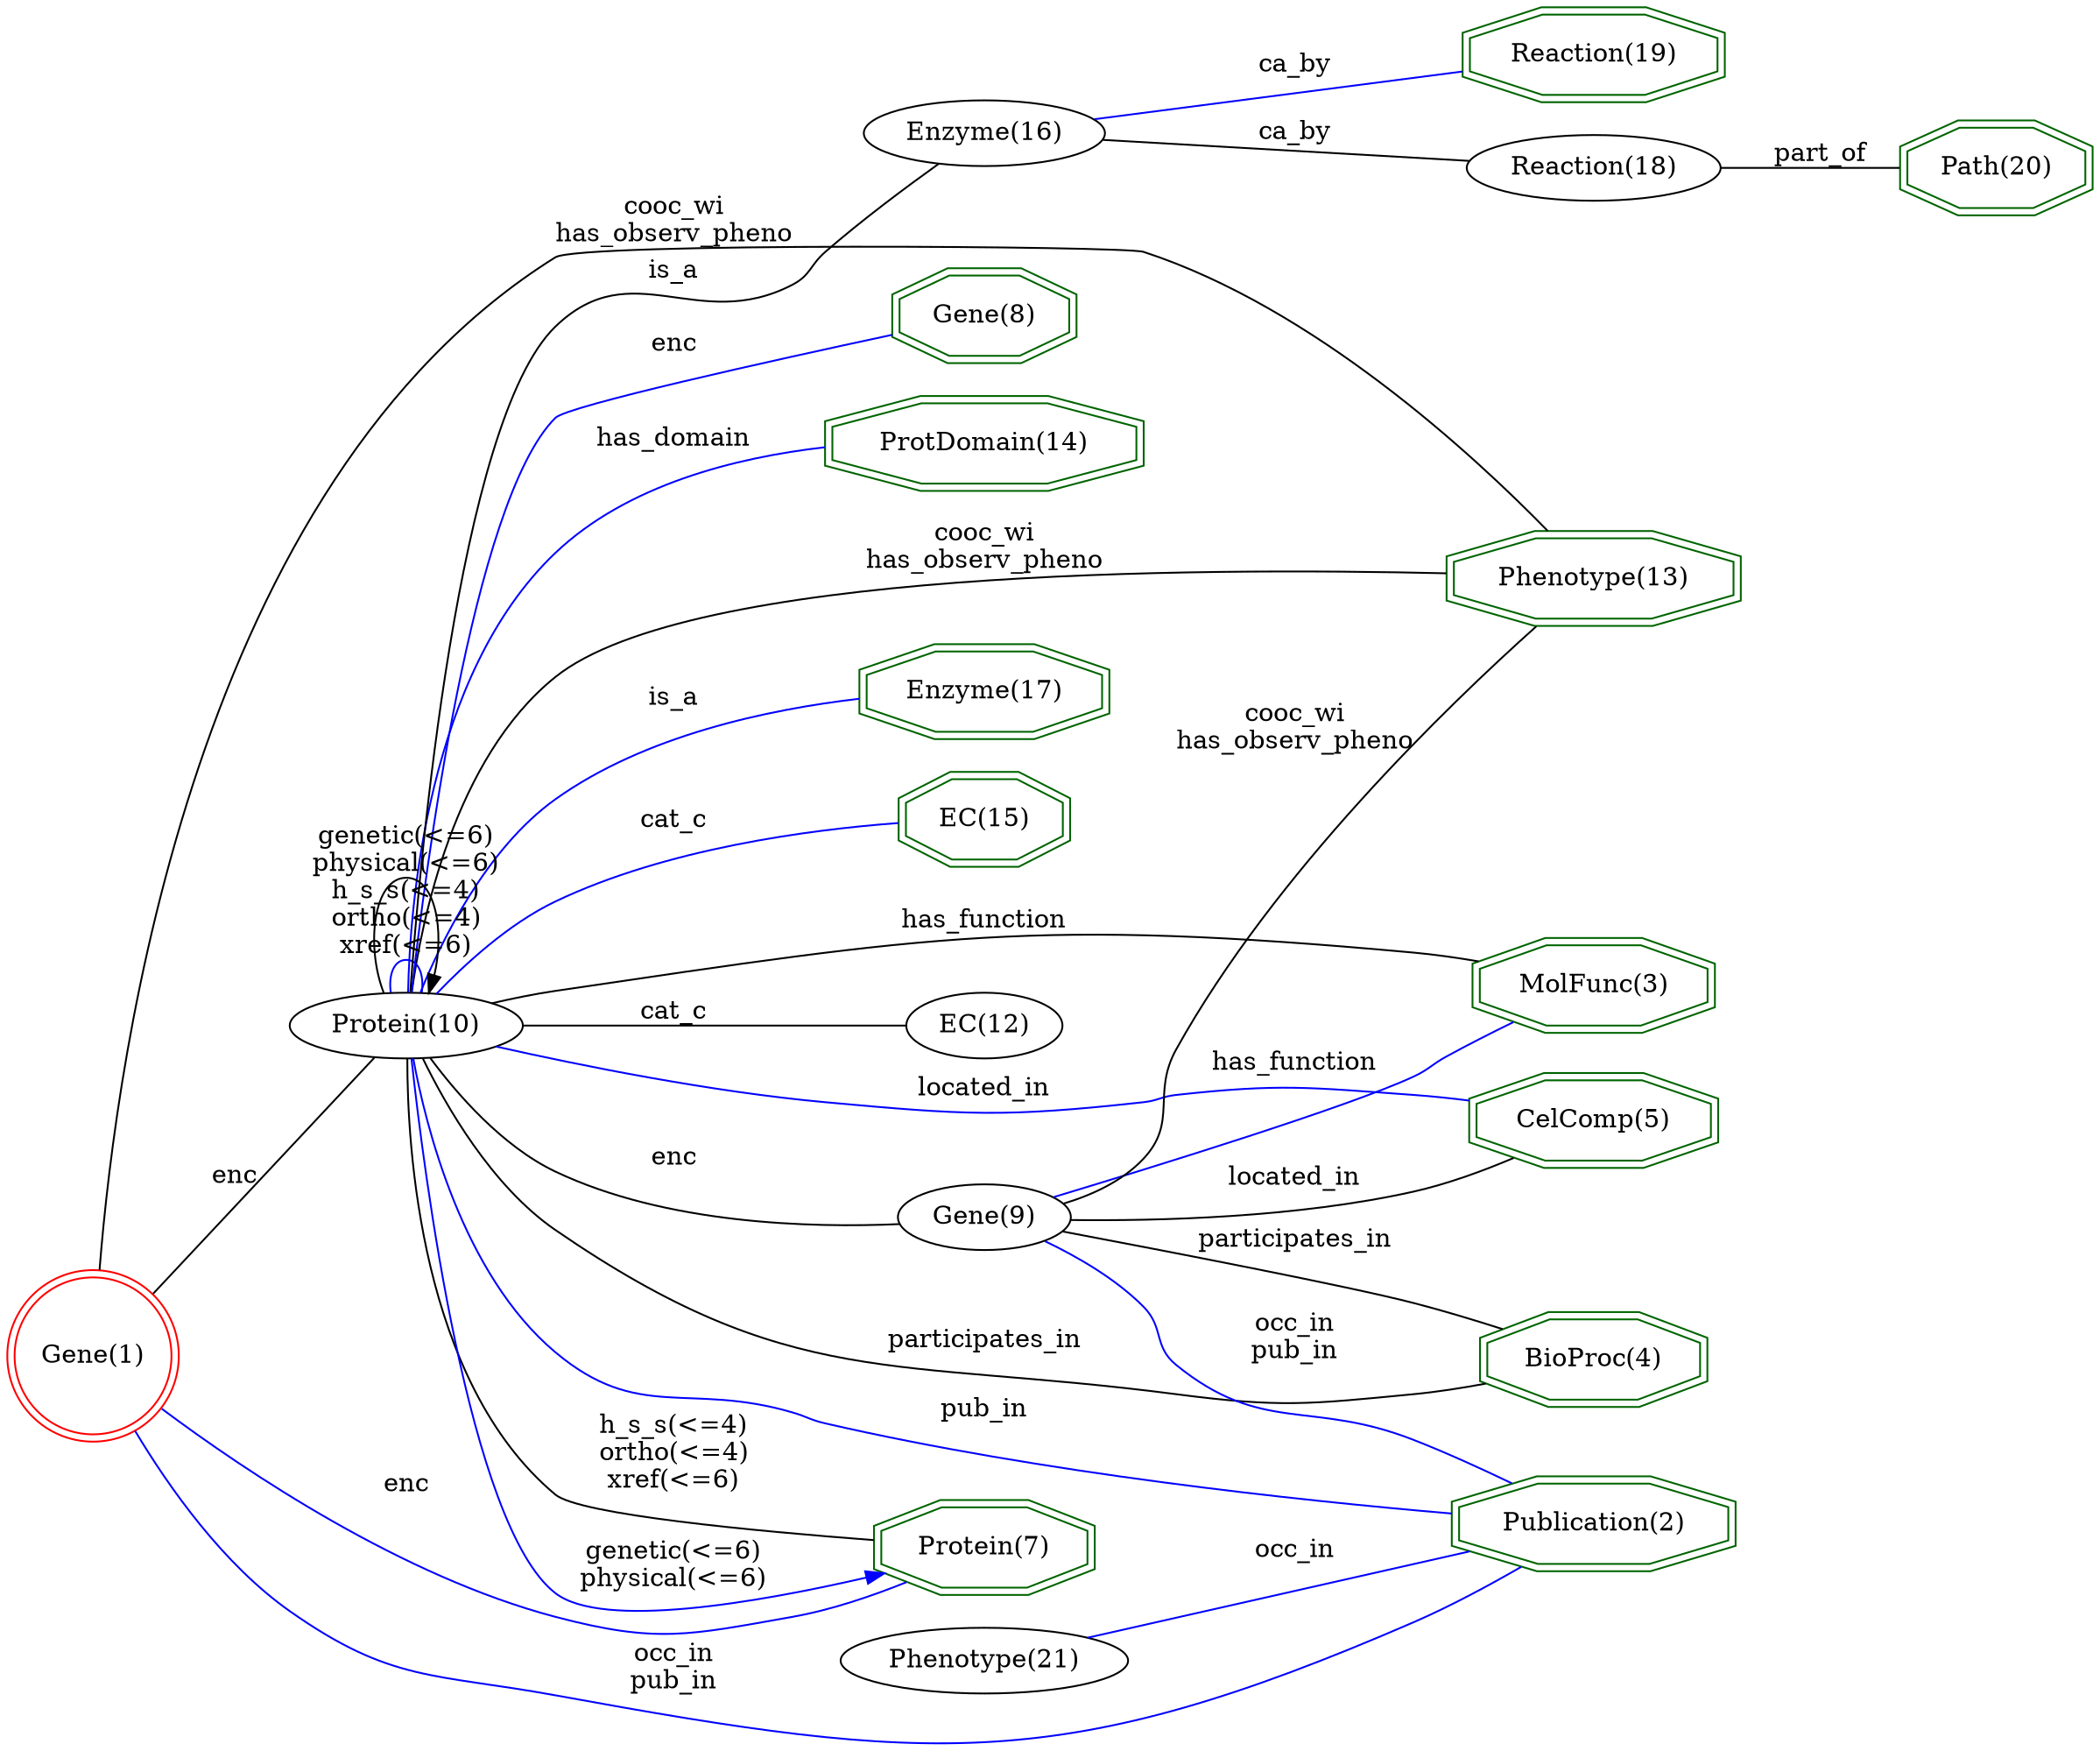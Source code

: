 digraph {
	graph [_draw_="c 9 -#fffffe00 C 7 -#ffffff P 4 0 0 0 892.58 992.95 892.58 992.95 0 ",
		bb="0,0,992.95,892.58",
		dpi=96,
		rankdir=LR,
		xdotversion=1.7
	];
	node [label="\N"];
	"EC(15)"	[_draw_="c 7 -#006400 p 8 499.46 477.12 499.46 492.04 476.48 502.58 443.99 502.58 421.01 492.04 421.01 477.12 443.99 466.58 476.48 466.58 \
c 7 -#006400 p 8 503.47 474.56 503.47 494.6 477.36 506.58 443.11 506.58 417 494.6 417 474.56 443.11 462.58 477.36 462.58 ",
		_ldraw_="F 14 11 -Times-Roman c 7 -#000000 T 460.24 480.38 0 41.21 6 -EC(15) ",
		color=darkgreen,
		height=0.61111,
		pos="460.24,484.58",
		shape=doubleoctagon,
		width=1.1977];
	"MolFunc(3)"	[_draw_="c 7 -#006400 p 8 806.81 384.12 806.81 399.04 773.19 409.58 725.64 409.58 692.02 399.04 692.02 384.12 725.64 373.58 773.19 373.58 \
c 7 -#006400 p 8 810.82 381.19 810.82 401.97 773.8 413.58 725.03 413.58 688.01 401.97 688.01 381.19 725.03 369.58 773.8 369.58 ",
		_ldraw_="F 14 11 -Times-Roman c 7 -#000000 T 749.41 387.38 0 67.66 10 -MolFunc(3) ",
		color=darkgreen,
		height=0.61111,
		pos="749.41,391.58",
		shape=doubleoctagon,
		width=1.7];
	"Phenotype(13)"	[_draw_="c 7 -#006400 p 8 816.52 597.12 816.52 612.04 777.21 622.58 721.62 622.58 682.31 612.04 682.31 597.12 721.62 586.58 777.21 586.58 \
c 7 -#006400 p 8 820.51 594.05 820.51 615.11 777.74 626.58 721.09 626.58 678.32 615.11 678.32 594.05 721.09 582.58 777.74 582.58 ",
		_ldraw_="F 14 11 -Times-Roman c 7 -#000000 T 749.41 600.38 0 82.43 13 -Phenotype(13) ",
		color=darkgreen,
		height=0.61111,
		pos="749.41,604.58",
		shape=doubleoctagon,
		width=1.9805];
	"Gene(8)"	[_draw_="c 7 -#006400 p 8 502.35 727.12 502.35 742.04 477.68 752.58 442.79 752.58 418.12 742.04 418.12 727.12 442.79 716.58 477.68 716.58 \
c 7 -#006400 p 8 506.33 724.48 506.33 744.68 478.49 756.58 441.98 756.58 414.14 744.68 414.14 724.48 441.98 712.58 478.49 712.58 ",
		_ldraw_="F 14 11 -Times-Roman c 7 -#000000 T 460.24 730.38 0 45.86 7 -Gene(8) ",
		color=darkgreen,
		height=0.61111,
		pos="460.24,734.58",
		shape=doubleoctagon,
		width=1.286];
	"CelComp(5)"	[_draw_="c 7 -#006400 p 8 808.02 315.12 808.02 330.04 773.69 340.58 725.14 340.58 690.81 330.04 690.81 315.12 725.14 304.58 773.69 304.58 \
c 7 -#006400 p 8 812.01 312.17 812.01 332.99 774.29 344.58 724.54 344.58 686.82 332.99 686.82 312.17 724.54 300.58 774.29 300.58 ",
		_ldraw_="F 14 11 -Times-Roman c 7 -#000000 T 749.41 318.38 0 69.99 10 -CelComp(5) ",
		color=darkgreen,
		height=0.61111,
		pos="749.41,322.58",
		shape=doubleoctagon,
		width=1.7443];
	"Publication(2)"	[_draw_="c 7 -#006400 p 8 815.31 105.12 815.31 120.04 776.71 130.58 722.12 130.58 683.52 120.04 683.52 105.12 722.12 94.58 776.71 94.58 c \
7 -#006400 p 8 819.32 102.07 819.32 123.09 777.25 134.58 721.58 134.58 679.51 123.09 679.51 102.07 721.58 90.58 777.25 90.58 ",
		_ldraw_="F 14 11 -Times-Roman c 7 -#000000 T 749.41 108.38 0 80.1 14 -Publication(2) ",
		color=darkgreen,
		height=0.61111,
		pos="749.41,112.58",
		shape=doubleoctagon,
		width=1.9362];
	"BioProc(4)"	[_draw_="c 7 -#006400 p 8 802.87 190.12 802.87 205.04 771.56 215.58 727.27 215.58 695.96 205.04 695.96 190.12 727.27 179.58 771.56 179.58 \
c 7 -#006400 p 8 806.87 187.25 806.87 207.91 772.21 219.58 726.62 219.58 691.96 207.91 691.96 187.25 726.62 175.58 772.21 175.58 ",
		_ldraw_="F 14 11 -Times-Roman c 7 -#000000 T 749.41 193.38 0 62.21 10 -BioProc(4) ",
		color=darkgreen,
		height=0.61111,
		pos="749.41,197.58",
		shape=doubleoctagon,
		width=1.5966];
	"Protein(7)"	[_draw_="c 7 -#006400 p 8 509.76 92.12 509.76 107.04 480.75 117.58 439.72 117.58 410.71 107.04 410.71 92.12 439.72 81.58 480.75 81.58 c 7 \
-#006400 p 8 513.74 89.32 513.74 109.84 481.45 121.58 439.02 121.58 406.73 109.84 406.73 89.32 439.02 77.58 481.45 77.58 ",
		_ldraw_="F 14 11 -Times-Roman c 7 -#000000 T 460.24 95.38 0 56.77 10 -Protein(7) ",
		color=darkgreen,
		height=0.61111,
		pos="460.24,99.58",
		shape=doubleoctagon,
		width=1.4931];
	"ProtDomain(14)"	[_draw_="c 7 -#006400 p 8 534.09 665.12 534.09 680.04 490.83 690.58 429.64 690.58 386.38 680.04 386.38 665.12 429.64 654.58 490.83 654.58 \
c 7 -#006400 p 8 538.1 661.98 538.1 683.18 491.31 694.58 429.16 694.58 382.37 683.18 382.37 661.98 429.16 650.58 491.31 650.58 ",
		_ldraw_="F 14 11 -Times-Roman c 7 -#000000 T 460.24 668.38 0 91.77 14 -ProtDomain(14) ",
		color=darkgreen,
		height=0.61111,
		pos="460.24,672.58",
		shape=doubleoctagon,
		width=2.1578];
	"Enzyme(17)"	[_draw_="c 7 -#006400 p 8 518.72 539.12 518.72 554.04 484.46 564.58 436.01 564.58 401.75 554.04 401.75 539.12 436.01 528.58 484.46 528.58 \
c 7 -#006400 p 8 522.73 536.17 522.73 556.99 485.07 568.58 435.41 568.58 397.74 556.99 397.74 536.17 435.41 524.58 485.07 524.58 ",
		_ldraw_="F 14 11 -Times-Roman c 7 -#000000 T 460.24 542.38 0 69.19 10 -Enzyme(17) ",
		color=darkgreen,
		height=0.61111,
		pos="460.24,546.58",
		shape=doubleoctagon,
		width=1.7291];
	"Path(20)"	[_draw_="c 7 -#006400 p 8 988.86 805.12 988.86 820.04 963.19 830.58 926.89 830.58 901.23 820.04 901.23 805.12 926.89 794.58 963.19 794.58 \
c 7 -#006400 p 8 992.85 802.44 992.85 822.72 963.98 834.58 926.11 834.58 897.23 822.72 897.23 802.44 926.11 790.58 963.98 790.58 ",
		_ldraw_="F 14 11 -Times-Roman c 7 -#000000 T 945.04 808.38 0 48.21 8 -Path(20) ",
		color=darkgreen,
		height=0.61111,
		pos="945.04,812.58",
		shape=doubleoctagon,
		width=1.3307];
	"Reaction(19)"	[_draw_="c 7 -#006400 p 8 810.24 863.12 810.24 878.04 774.61 888.58 724.22 888.58 688.59 878.04 688.59 863.12 724.22 852.58 774.61 852.58 \
c 7 -#006400 p 8 814.23 860.13 814.23 881.02 775.19 892.58 723.64 892.58 684.6 881.02 684.6 860.13 723.64 848.58 775.19 848.58 ",
		_ldraw_="F 14 11 -Times-Roman c 7 -#000000 T 749.41 866.38 0 73.08 12 -Reaction(19) ",
		color=darkgreen,
		height=0.61111,
		pos="749.41,870.58",
		shape=doubleoctagon,
		width=1.803];
	"Gene(1)"	[_draw_="c 7 -#ff0000 e 43.08 201.58 39.15 39.15 c 7 -#ff0000 e 43.08 201.58 43.15 43.15 ",
		_ldraw_="F 14 11 -Times-Roman c 7 -#000000 T 43.08 197.38 0 45.86 7 -Gene(1) ",
		color=red,
		height=1.1966,
		pos="43.077,201.58",
		shape=doublecircle,
		width=1.1966];
	"Gene(1)" -> "Phenotype(13)"	[_draw_="c 7 -#000000 B 10 45.03 244.77 50.12 354.83 80.72 645.35 260.35 762.58 275.06 772.18 523.26 770.54 537.92 765.58 619.84 737.84 694.96 \
664.01 729.09 626.75 ",
		_ldraw_="F 14 11 -Times-Roman c 7 -#000000 T 312.45 785.38 0 47.43 7 -cooc_wi F 14 11 -Times-Roman c 7 -#000000 T 312.45 771.38 0 104.2 16 \
-has_observ_pheno ",
		arrowhead=none,
		color=black,
		label="cooc_wi\nhas_observ_pheno",
		lp="312.45,782.58",
		pos="45.034,244.77 50.116,354.83 80.717,645.35 260.35,762.58 275.06,772.18 523.26,770.54 537.92,765.58 619.84,737.84 694.96,664.01 729.09,\
626.75"];
	"Gene(1)" -> "Publication(2)"	[_draw_="c 7 -#0000ff B 13 63.16 163.39 80.01 133.23 107.23 92.09 141.58 66.58 186.41 33.28 205.75 37.28 260.35 25.58 434.83 -11.81 499.04 \
-14.19 660.12 62.58 678.72 71.45 698.77 82.65 715.05 92.21 ",
		_ldraw_="F 14 11 -Times-Roman c 7 -#000000 T 312.45 42.38 0 37.32 6 -occ_in F 14 11 -Times-Roman c 7 -#000000 T 312.45 28.38 0 38.89 6 -pub_\
in ",
		arrowhead=none,
		color=blue,
		label="occ_in\npub_in",
		lp="312.45,39.58",
		pos="63.155,163.39 80.01,133.23 107.23,92.093 141.58,66.58 186.41,33.282 205.75,37.28 260.35,25.58 434.83,-11.805 499.04,-14.19 660.12,\
62.58 678.72,71.448 698.77,82.654 715.05,92.208"];
	"Gene(1)" -> "Protein(7)"	[_draw_="c 7 -#0000ff B 10 75.63 173.3 115.38 139.77 187.36 85.75 260.35 64.58 304.83 51.68 318.97 56.42 364.55 64.58 384.74 68.19 406.25 \
75.81 423.66 83.02 ",
		_ldraw_="F 14 11 -Times-Roman c 7 -#000000 T 191.97 125.38 0 19.43 3 -enc ",
		arrowhead=none,
		color=blue,
		label=enc,
		lp="191.97,129.58",
		pos="75.631,173.3 115.38,139.77 187.36,85.754 260.35,64.58 304.83,51.678 318.97,56.423 364.55,64.58 384.74,68.191 406.25,75.812 423.66,\
83.023"];
	"Protein(10)"	[_draw_="c 7 -#000000 e 191.97 376.58 50.27 18 ",
		_ldraw_="F 14 11 -Times-Roman c 7 -#000000 T 191.97 372.38 0 63.77 11 -Protein(10) ",
		height=0.5,
		pos="191.97,376.58",
		width=1.3996];
	"Gene(1)" -> "Protein(10)"	[_draw_="c 7 -#000000 B 4 71.36 234.09 102.39 271.05 151.91 330.05 176.35 359.16 ",
		_ldraw_="F 14 11 -Times-Roman c 7 -#000000 T 113.87 297.38 0 19.43 3 -enc ",
		arrowhead=none,
		color=black,
		label=enc,
		lp="113.87,301.58",
		pos="71.362,234.09 102.39,271.05 151.91,330.05 176.35,359.16"];
	"Protein(10)" -> "EC(15)"	[_draw_="c 7 -#0000ff B 7 205.33 393.97 217.5 409.72 237.53 432.28 260.35 444.58 309.81 471.23 374.84 480.2 416.84 483.17 ",
		_ldraw_="F 14 11 -Times-Roman c 7 -#000000 T 312.45 479.38 0 29.53 5 -cat_c ",
		arrowhead=none,
		color=blue,
		label=cat_c,
		lp="312.45,483.58",
		pos="205.33,393.97 217.5,409.72 237.53,432.28 260.35,444.58 309.81,471.23 374.84,480.2 416.84,483.17"];
	"Protein(10)" -> "MolFunc(3)"	[_draw_="c 7 -#000000 B 10 231.18 388.11 240.64 390.6 250.8 392.96 260.35 394.58 435.8 424.27 483.87 441.05 660.12 416.58 674.48 414.59 689.79 \
410.85 703.55 406.86 ",
		_ldraw_="F 14 11 -Times-Roman c 7 -#000000 T 460.24 431.38 0 72.32 12 -has_function ",
		arrowhead=none,
		color=black,
		label=has_function,
		lp="460.24,435.58",
		pos="231.18,388.11 240.64,390.6 250.8,392.96 260.35,394.58 435.8,424.27 483.87,441.05 660.12,416.58 674.48,414.59 689.79,410.85 703.55,\
406.86"];
	"Protein(10)" -> "Phenotype(13)"	[_draw_="c 7 -#000000 B 7 194.18 394.75 197.65 431.16 210.84 513.09 260.35 554.58 322.05 606.28 558.67 608.89 678.3 606.72 ",
		_ldraw_="F 14 11 -Times-Roman c 7 -#000000 T 460.24 622.38 0 47.43 7 -cooc_wi F 14 11 -Times-Roman c 7 -#000000 T 460.24 608.38 0 104.2 16 \
-has_observ_pheno ",
		arrowhead=none,
		color=black,
		label="cooc_wi\nhas_observ_pheno",
		lp="460.24,619.58",
		pos="194.18,394.75 197.65,431.16 210.84,513.09 260.35,554.58 322.05,606.28 558.67,608.89 678.3,606.72"];
	"Protein(10)" -> "Gene(8)"	[_draw_="c 7 -#0000ff B 7 194.5 394.85 199.86 454.4 219.7 641.48 260.35 683.58 263.1 686.42 357.65 709.84 415.38 723.94 ",
		_ldraw_="F 14 11 -Times-Roman c 7 -#000000 T 312.45 713.38 0 19.43 3 -enc ",
		arrowhead=none,
		color=blue,
		label=enc,
		lp="312.45,717.58",
		pos="194.5,394.85 199.86,454.4 219.7,641.48 260.35,683.58 263.1,686.42 357.65,709.84 415.38,723.94"];
	"Protein(10)" -> "CelComp(5)"	[_draw_="c 7 -#0000ff B 16 232.15 365.54 270.21 355.44 329.82 341.22 382.55 335.58 451.21 328.24 469.5 326.25 537.92 335.58 546.14 336.7 \
547.69 339.46 555.92 340.58 601.8 346.83 614.04 345.23 660.12 340.58 671.32 339.45 683.21 337.53 694.51 335.36 ",
		_ldraw_="F 14 11 -Times-Roman c 7 -#000000 T 460.24 338.38 0 58.31 10 -located_in ",
		arrowhead=none,
		color=blue,
		label=located_in,
		lp="460.24,342.58",
		pos="232.15,365.54 270.21,355.44 329.82,341.22 382.55,335.58 451.21,328.24 469.5,326.25 537.92,335.58 546.14,336.7 547.69,339.46 555.92,\
340.58 601.8,346.83 614.04,345.23 660.12,340.58 671.32,339.45 683.21,337.53 694.51,335.36"];
	"Protein(10)" -> "Publication(2)"	[_draw_="c 7 -#0000ff B 10 197.12 358.67 204.87 328.75 224.13 268.17 260.35 230.58 302.61 186.72 324.57 187.2 382.55 168.58 482.89 136.36 \
604.82 122.44 679.5 116.6 ",
		_ldraw_="F 14 11 -Times-Roman c 7 -#000000 T 460.24 171.38 0 38.89 6 -pub_in ",
		arrowhead=none,
		color=blue,
		label=pub_in,
		lp="460.24,175.58",
		pos="197.12,358.67 204.87,328.75 224.13,268.17 260.35,230.58 302.61,186.72 324.57,187.2 382.55,168.58 482.89,136.36 604.82,122.44 679.5,\
116.6"];
	"Protein(10)" -> "BioProc(4)"	[_draw_="c 7 -#000000 B 13 199.31 358.67 208.82 334.43 229.05 291.47 260.35 267.58 271.79 258.85 517.95 186.95 555.92 181.58 601.77 175.1 \
613.99 177.43 660.12 181.58 671.29 182.58 683.16 184.29 694.46 186.22 ",
		_ldraw_="F 14 11 -Times-Roman c 7 -#000000 T 460.24 230.38 0 82.41 15 -participates_in ",
		arrowhead=none,
		color=black,
		label=participates_in,
		lp="460.24,234.58",
		pos="199.31,358.67 208.82,334.43 229.05,291.47 260.35,267.58 271.79,258.85 517.95,186.95 555.92,181.58 601.77,175.1 613.99,177.43 660.12,\
181.58 671.29,182.58 683.16,184.29 694.46,186.22"];
	"Protein(10)" -> "Protein(7)"	[_draw_="c 7 -#000000 B 7 195.28 358.28 202.27 306.01 224.91 157.75 260.35 126.58 271.2 117.05 351.37 108.54 406.55 103.73 ",
		_ldraw_="F 14 11 -Times-Roman c 7 -#000000 T 312.45 157.38 0 64.01 10 -h_s_s(<=4) F 14 11 -Times-Roman c 7 -#000000 T 312.45 143.38 0 61.67 \
10 -ortho(<=4) F 14 11 -Times-Roman c 7 -#000000 T 312.45 129.38 0 54.65 9 -xref(<=6) ",
		arrowhead=none,
		color=black,
		label="h_s_s(<=4)\northo(<=4)\nxref(<=6)",
		lp="312.45,147.58",
		pos="195.28,358.28 202.27,306.01 224.91,157.75 260.35,126.58 271.2,117.05 351.37,108.54 406.55,103.73"];
	"Protein(10)" -> "Protein(7)"	[_draw_="c 7 -#0000ff B 7 194.18 358.3 198.55 298.8 215.65 112.35 260.35 76.58 281.72 59.48 352.08 72.12 403.05 84.39 ",
		_hdraw_="S 5 -solid c 7 -#0000ff C 7 -#0000ff P 3 402.42 87.84 412.97 86.83 404.1 81.04 ",
		_ldraw_="F 14 11 -Times-Roman c 7 -#000000 T 312.45 93.38 0 72.54 12 -genetic(<=6) F 14 11 -Times-Roman c 7 -#000000 T 312.45 79.38 0 78.77 \
13 -physical(<=6) ",
		arrowhead=normal,
		color=blue,
		label="genetic(<=6)\nphysical(<=6)",
		lp="312.45,90.58",
		pos="e,412.97,86.828 194.18,358.3 198.55,298.8 215.65,112.35 260.35,76.58 281.72,59.477 352.08,72.124 403.05,84.389"];
	"Protein(10)" -> "ProtDomain(14)"	[_draw_="c 7 -#0000ff B 7 192.37 394.72 191.92 439.43 197.24 555.87 260.35 618.58 292.33 650.35 341.01 663.93 382.2 669.53 ",
		_ldraw_="F 14 11 -Times-Roman c 7 -#000000 T 312.45 668.38 0 67.66 10 -has_domain ",
		arrowhead=none,
		color=blue,
		label=has_domain,
		lp="312.45,672.58",
		pos="192.37,394.72 191.92,439.43 197.24,555.87 260.35,618.58 292.33,650.35 341.01,663.93 382.2,669.53"];
	"Protein(10)" -> "Enzyme(17)"	[_draw_="c 7 -#0000ff B 7 198.35 394.78 207.03 420.91 226.65 468.75 260.35 494.58 299.87 524.86 355.38 537.58 397.71 542.89 ",
		_ldraw_="F 14 11 -Times-Roman c 7 -#000000 T 312.45 539.38 0 22.55 4 -is_a ",
		arrowhead=none,
		color=blue,
		label=is_a,
		lp="312.45,543.58",
		pos="198.35,394.78 207.03,420.91 226.65,468.75 260.35,494.58 299.87,524.86 355.38,537.58 397.71,542.89"];
	"Protein(10)" -> "Protein(10)"	[_draw_="c 7 -#0000ff B 7 184.91 394.73 183.83 404.12 186.18 412.58 191.97 412.58 197.76 412.58 200.11 404.12 199.02 394.73 ",
		_ldraw_="F 14 11 -Times-Roman c 7 -#000000 T 191.97 443.38 0 64.01 10 -h_s_s(<=4) F 14 11 -Times-Roman c 7 -#000000 T 191.97 429.38 0 61.67 \
10 -ortho(<=4) F 14 11 -Times-Roman c 7 -#000000 T 191.97 415.38 0 54.65 9 -xref(<=6) ",
		arrowhead=none,
		color=blue,
		label="h_s_s(<=4)\northo(<=4)\nxref(<=6)",
		lp="191.97,433.58",
		pos="184.91,394.73 183.83,404.12 186.18,412.58 191.97,412.58 197.76,412.58 200.11,404.12 199.02,394.73"];
	"Protein(10)" -> "Protein(10)"	[_draw_="c 7 -#000000 B 7 181.59 394.47 173.5 419.05 176.96 454.58 191.97 454.58 205.04 454.58 209.35 427.62 204.9 404.42 ",
		_hdraw_="S 5 -solid c 7 -#000000 C 7 -#000000 P 3 208.22 403.29 202.34 394.47 201.44 405.02 ",
		_ldraw_="F 14 11 -Times-Roman c 7 -#000000 T 191.97 471.38 0 72.54 12 -genetic(<=6) F 14 11 -Times-Roman c 7 -#000000 T 191.97 457.38 0 78.77 \
13 -physical(<=6) ",
		arrowhead=normal,
		color=black,
		label="genetic(<=6)\nphysical(<=6)",
		lp="191.97,468.58",
		pos="e,202.34,394.47 181.59,394.47 173.5,419.05 176.96,454.58 191.97,454.58 205.04,454.58 209.35,427.62 204.9,404.42"];
	"EC(12)"	[_draw_="c 7 -#000000 e 460.24 376.58 36.28 18 ",
		_ldraw_="F 14 11 -Times-Roman c 7 -#000000 T 460.24 372.38 0 41.21 6 -EC(12) ",
		height=0.5,
		pos="460.24,376.58",
		width=1.0039];
	"Protein(10)" -> "EC(12)"	[_draw_="c 7 -#000000 B 4 242.43 376.58 295.22 376.58 377.52 376.58 424.06 376.58 ",
		_ldraw_="F 14 11 -Times-Roman c 7 -#000000 T 312.45 379.38 0 29.53 5 -cat_c ",
		arrowhead=none,
		color=black,
		label=cat_c,
		lp="312.45,383.58",
		pos="242.43,376.58 295.22,376.58 377.52,376.58 424.06,376.58"];
	"Gene(9)"	[_draw_="c 7 -#000000 e 460.24 272.58 39.15 18 ",
		_ldraw_="F 14 11 -Times-Roman c 7 -#000000 T 460.24 268.38 0 45.86 7 -Gene(9) ",
		height=0.5,
		pos="460.24,272.58",
		width=1.0855];
	"Protein(10)" -> "Gene(9)"	[_draw_="c 7 -#000000 B 7 202.81 358.99 214.13 340.6 234.52 312.5 260.35 298.58 311.09 271.25 379.35 268.39 421.27 269.78 ",
		_ldraw_="F 14 11 -Times-Roman c 7 -#000000 T 312.45 301.38 0 19.43 3 -enc ",
		arrowhead=none,
		color=black,
		label=enc,
		lp="312.45,305.58",
		pos="202.81,358.99 214.13,340.6 234.52,312.5 260.35,298.58 311.09,271.25 379.35,268.39 421.27,269.78"];
	"Enzyme(16)"	[_draw_="c 7 -#000000 e 460.24 830.58 53.63 18 ",
		_ldraw_="F 14 11 -Times-Roman c 7 -#000000 T 460.24 826.38 0 69.19 10 -Enzyme(16) ",
		height=0.5,
		pos="460.24,830.58",
		width=1.4949];
	"Protein(10)" -> "Enzyme(16)"	[_draw_="c 7 -#000000 B 13 193.9 394.62 197.63 459.2 213.53 677.5 260.35 725.58 293.44 759.56 322.64 726.38 364.55 748.58 374.28 753.73 374.35 \
758.24 382.55 765.58 401.28 782.34 423.2 800.81 438.8 813.76 ",
		_ldraw_="F 14 11 -Times-Roman c 7 -#000000 T 312.45 751.38 0 22.55 4 -is_a ",
		arrowhead=none,
		color=black,
		label=is_a,
		lp="312.45,755.58",
		pos="193.9,394.62 197.63,459.2 213.53,677.5 260.35,725.58 293.44,759.56 322.64,726.38 364.55,748.58 374.28,753.73 374.35,758.24 382.55,\
765.58 401.28,782.34 423.2,800.81 438.8,813.76"];
	"Gene(9)" -> "MolFunc(3)"	[_draw_="c 7 -#0000ff B 7 491.07 283.92 530.12 298.89 600.62 326.3 660.12 351.58 676.69 358.62 694.84 366.76 710.34 373.86 ",
		_ldraw_="F 14 11 -Times-Roman c 7 -#000000 T 608.02 354.38 0 72.32 12 -has_function ",
		arrowhead=none,
		color=blue,
		label=has_function,
		lp="608.02,358.58",
		pos="491.07,283.92 530.12,298.89 600.62,326.3 660.12,351.58 676.69,358.62 694.84,366.76 710.34,373.86"];
	"Gene(9)" -> "Phenotype(13)"	[_draw_="c 7 -#000000 B 10 496.1 280.02 510.82 284.79 527.03 292.45 537.92 304.58 556.79 325.62 542.8 340.54 555.92 365.58 602.64 454.78 \
685.3 542.54 725.36 582.37 ",
		_ldraw_="F 14 11 -Times-Roman c 7 -#000000 T 608.02 524.38 0 47.43 7 -cooc_wi F 14 11 -Times-Roman c 7 -#000000 T 608.02 510.38 0 104.2 16 \
-has_observ_pheno ",
		arrowhead=none,
		color=black,
		label="cooc_wi\nhas_observ_pheno",
		lp="608.02,521.58",
		pos="496.1,280.02 510.82,284.79 527.03,292.45 537.92,304.58 556.79,325.62 542.8,340.54 555.92,365.58 602.64,454.78 685.3,542.54 725.36,\
582.37"];
	"Gene(9)" -> "CelComp(5)"	[_draw_="c 7 -#000000 B 7 499.46 272.78 539.85 273.69 605.18 277.21 660.12 289.58 676.56 293.28 694.07 299.35 709.12 305.27 ",
		_ldraw_="F 14 11 -Times-Roman c 7 -#000000 T 608.02 292.38 0 58.31 10 -located_in ",
		arrowhead=none,
		color=black,
		label=located_in,
		lp="608.02,296.58",
		pos="499.46,272.78 539.85,273.69 605.18,277.21 660.12,289.58 676.56,293.28 694.07,299.35 709.12,305.27"];
	"Gene(9)" -> "Publication(2)"	[_draw_="c 7 -#0000ff B 13 488.14 259.95 503.86 251.68 523.41 239.78 537.92 225.58 548.49 215.23 544.48 206.96 555.92 197.58 594.39 166.01 \
614.65 176.81 660.12 156.58 677.17 148.99 695.71 139.89 711.38 131.94 ",
		_ldraw_="F 14 11 -Times-Roman c 7 -#000000 T 608.02 214.38 0 37.32 6 -occ_in F 14 11 -Times-Roman c 7 -#000000 T 608.02 200.38 0 38.89 6 \
-pub_in ",
		arrowhead=none,
		color=blue,
		label="occ_in\npub_in",
		lp="608.02,211.58",
		pos="488.14,259.95 503.86,251.68 523.41,239.78 537.92,225.58 548.49,215.23 544.48,206.96 555.92,197.58 594.39,166.01 614.65,176.81 660.12,\
156.58 677.17,148.99 695.71,139.89 711.38,131.94"];
	"Gene(9)" -> "BioProc(4)"	[_draw_="c 7 -#000000 B 7 497.16 266.32 537.27 258.99 603.93 245.75 660.12 229.58 675.94 225.02 693.02 219.08 707.91 213.56 ",
		_ldraw_="F 14 11 -Times-Roman c 7 -#000000 T 608.02 257.38 0 82.41 15 -participates_in ",
		arrowhead=none,
		color=black,
		label=participates_in,
		lp="608.02,261.58",
		pos="497.16,266.32 537.27,258.99 603.93,245.75 660.12,229.58 675.94,225.02 693.02,219.08 707.91,213.56"];
	"Enzyme(16)" -> "Reaction(19)"	[_draw_="c 7 -#0000ff B 4 510.28 837.41 558.34 844.1 631.83 854.34 684.46 861.67 ",
		_ldraw_="F 14 11 -Times-Roman c 7 -#000000 T 608.02 860.38 0 33.43 5 -ca_by ",
		arrowhead=none,
		color=blue,
		label=ca_by,
		lp="608.02,864.58",
		pos="510.28,837.41 558.34,844.1 631.83,854.34 684.46,861.67"];
	"Reaction(18)"	[_draw_="c 7 -#000000 e 749.41 812.58 56.04 18 ",
		_ldraw_="F 14 11 -Times-Roman c 7 -#000000 T 749.41 808.38 0 73.08 12 -Reaction(18) ",
		height=0.5,
		pos="749.41,812.58",
		width=1.5631];
	"Enzyme(16)" -> "Reaction(18)"	[_draw_="c 7 -#000000 B 4 513.24 827.32 564.32 824.12 641.93 819.25 693.87 816 ",
		_ldraw_="F 14 11 -Times-Roman c 7 -#000000 T 608.02 826.38 0 33.43 5 -ca_by ",
		arrowhead=none,
		color=black,
		label=ca_by,
		lp="608.02,830.58",
		pos="513.24,827.32 564.32,824.12 641.93,819.25 693.87,816"];
	"Reaction(18)" -> "Path(20)"	[_draw_="c 7 -#000000 B 4 805.9 812.58 834.73 812.58 869.59 812.58 897.07 812.58 ",
		_ldraw_="F 14 11 -Times-Roman c 7 -#000000 T 858.93 815.38 0 40.43 7 -part_of ",
		arrowhead=none,
		color=black,
		label=part_of,
		lp="858.93,819.58",
		pos="805.9,812.58 834.73,812.58 869.59,812.58 897.07,812.58"];
	"Phenotype(21)"	[_draw_="c 7 -#000000 e 460.24 41.58 62.35 18 ",
		_ldraw_="F 14 11 -Times-Roman c 7 -#000000 T 460.24 37.38 0 82.43 13 -Phenotype(21) ",
		height=0.5,
		pos="460.24,41.58",
		width=1.7271];
	"Phenotype(21)" -> "Publication(2)"	[_draw_="c 7 -#0000ff B 4 508.01 53.14 558.32 65.58 638.29 85.35 692.03 98.64 ",
		_ldraw_="F 14 11 -Times-Roman c 7 -#000000 T 608.02 93.38 0 37.32 6 -occ_in ",
		arrowhead=none,
		color=blue,
		label=occ_in,
		lp="608.02,97.58",
		pos="508.01,53.145 558.32,65.582 638.29,85.354 692.03,98.64"];
}
